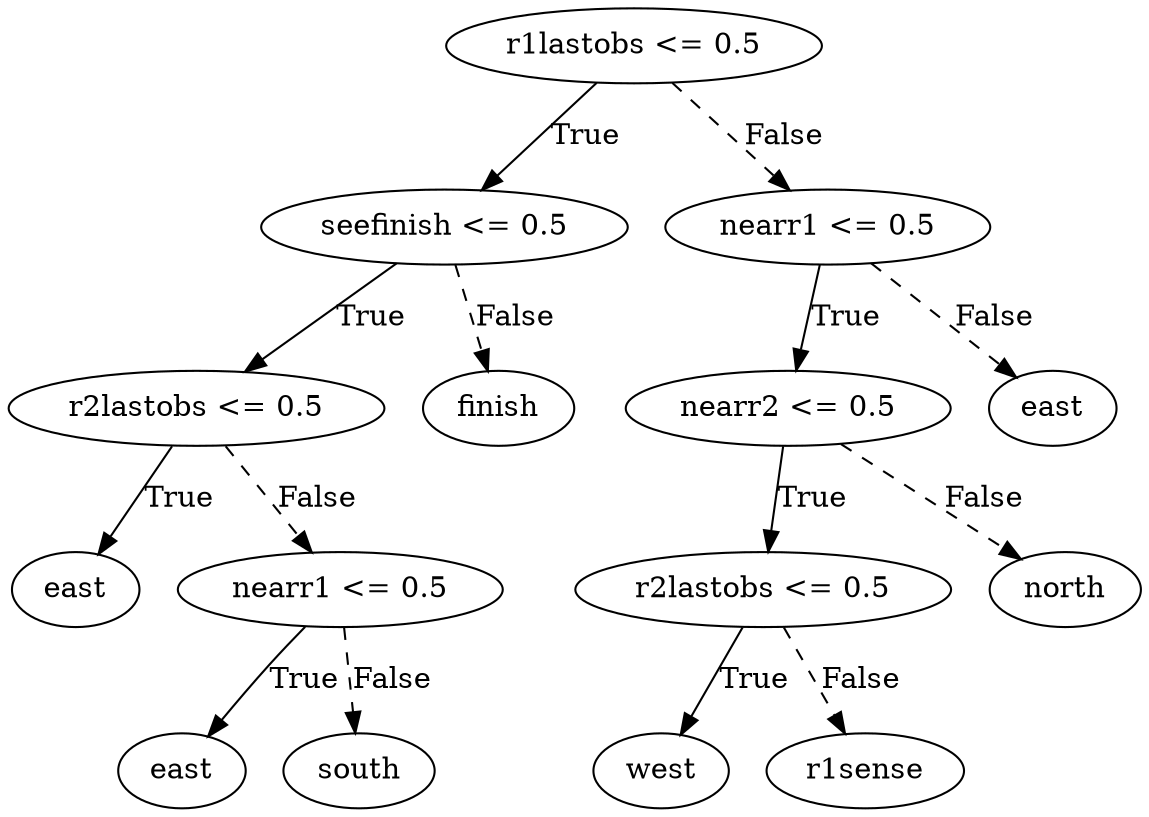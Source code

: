 digraph {
0 [label="r1lastobs <= 0.5"];
1 [label="seefinish <= 0.5"];
2 [label="r2lastobs <= 0.5"];
3 [label="east"];
2 -> 3 [label="True"];
4 [label="nearr1 <= 0.5"];
5 [label="east"];
4 -> 5 [label="True"];
6 [label="south"];
4 -> 6 [style="dashed", label="False"];
2 -> 4 [style="dashed", label="False"];
1 -> 2 [label="True"];
7 [label="finish"];
1 -> 7 [style="dashed", label="False"];
0 -> 1 [label="True"];
8 [label="nearr1 <= 0.5"];
9 [label="nearr2 <= 0.5"];
10 [label="r2lastobs <= 0.5"];
11 [label="west"];
10 -> 11 [label="True"];
12 [label="r1sense"];
10 -> 12 [style="dashed", label="False"];
9 -> 10 [label="True"];
13 [label="north"];
9 -> 13 [style="dashed", label="False"];
8 -> 9 [label="True"];
14 [label="east"];
8 -> 14 [style="dashed", label="False"];
0 -> 8 [style="dashed", label="False"];

}